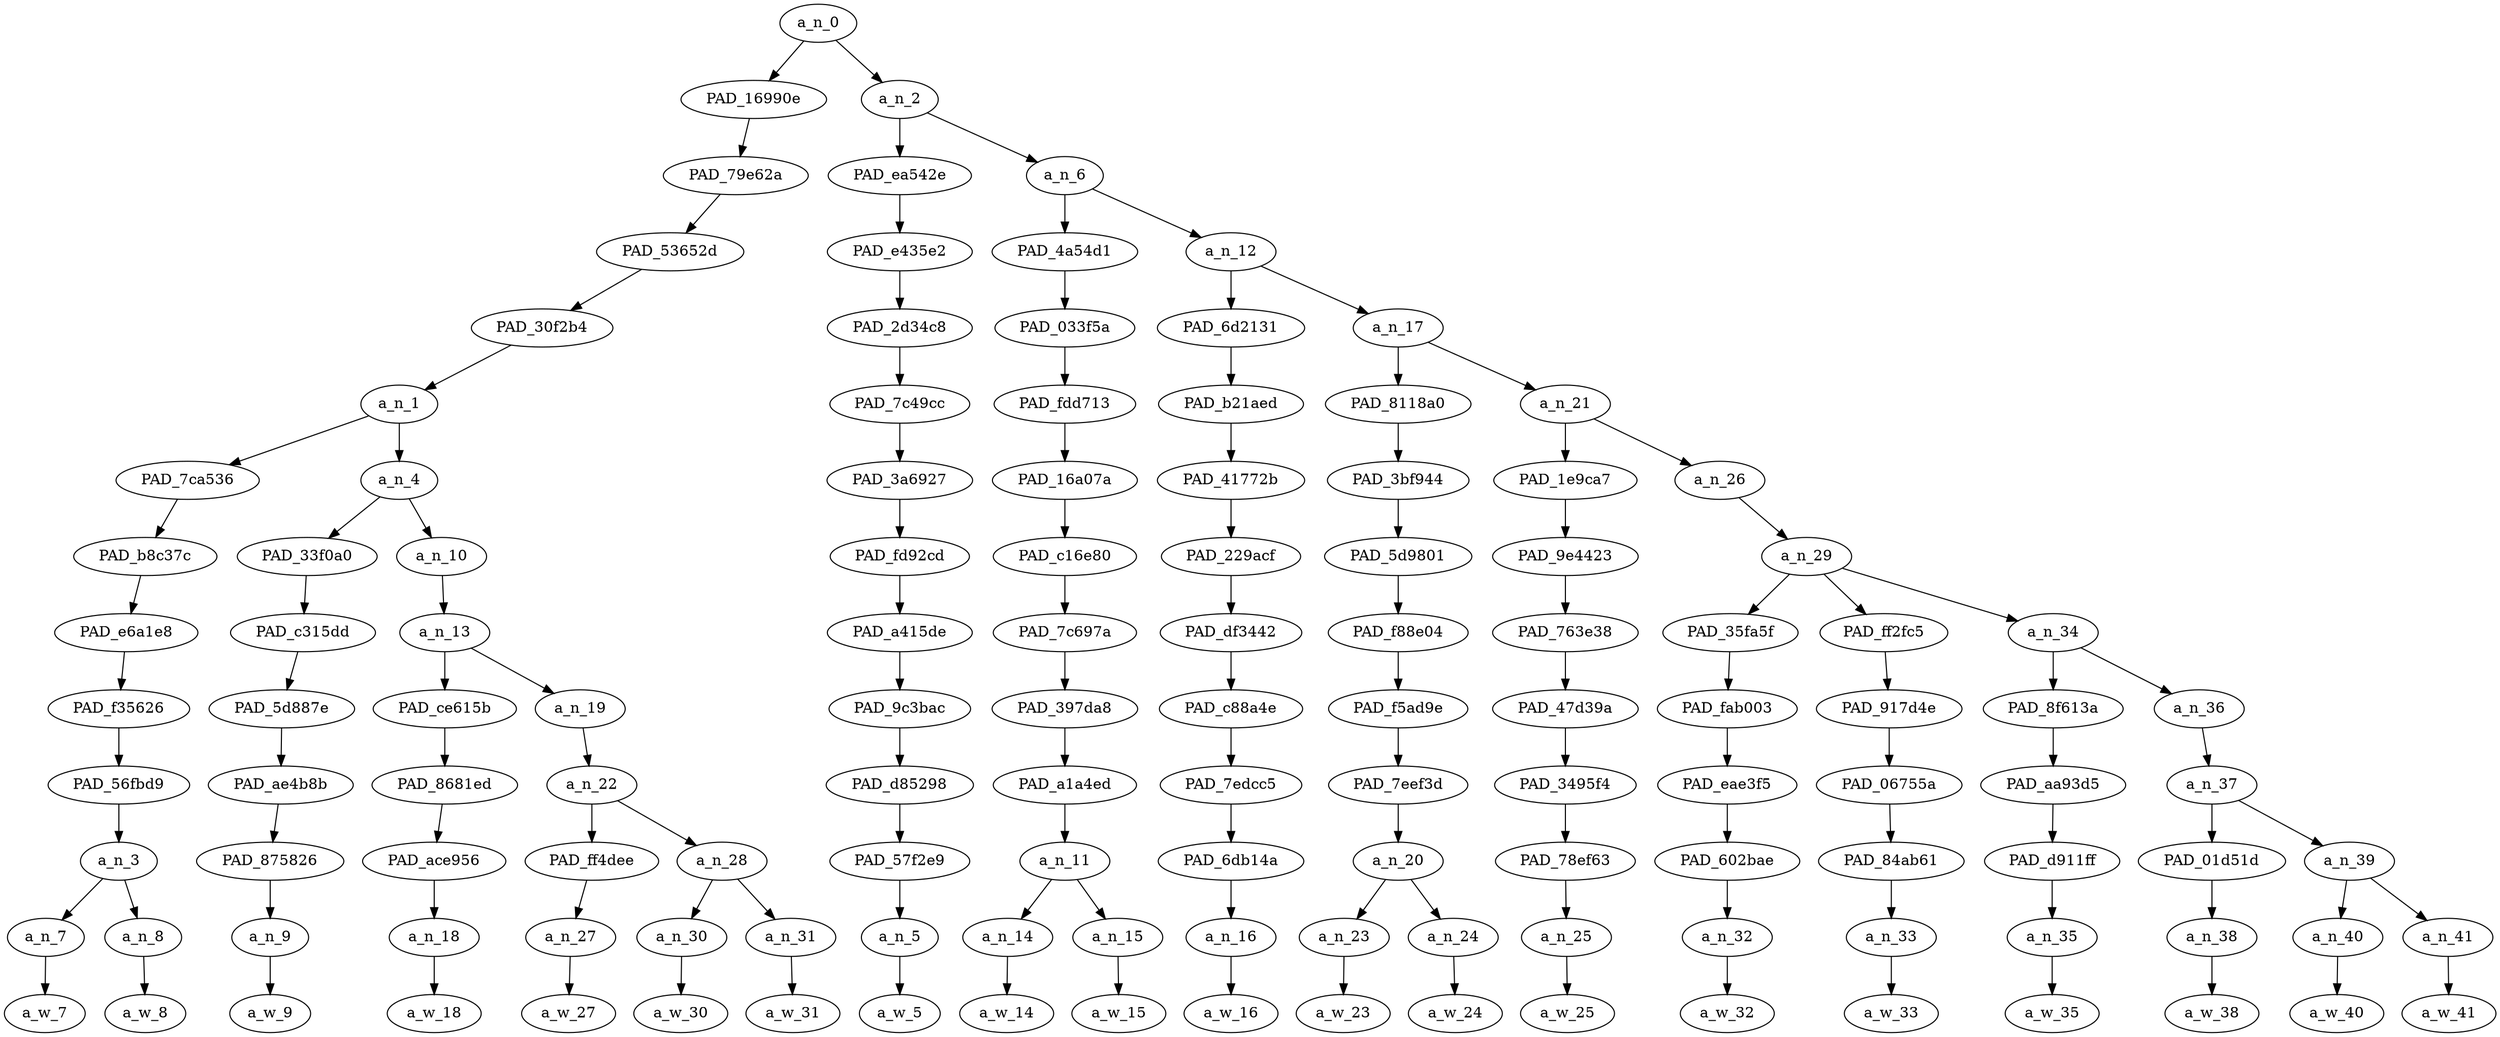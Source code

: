 strict digraph "" {
	a_n_0	[div_dir=1,
		index=0,
		level=13,
		pos="5.098307291666666,13!",
		text_span="[0, 1, 2, 3, 4, 5, 6, 7, 8, 9, 10, 11, 12, 13, 14, 15, 16, 17, 18, 19]",
		value=1.00000001];
	PAD_16990e	[div_dir=-1,
		index=0,
		level=12,
		pos="1.71875,12!",
		text_span="[0, 1, 2, 3, 4, 5, 6]",
		value=0.41708393];
	a_n_0 -> PAD_16990e;
	a_n_2	[div_dir=1,
		index=1,
		level=12,
		pos="8.477864583333332,12!",
		text_span="[7, 8, 9, 10, 11, 12, 13, 14, 15, 16, 17, 18, 19]",
		value=0.58281427];
	a_n_0 -> a_n_2;
	PAD_79e62a	[div_dir=-1,
		index=0,
		level=11,
		pos="1.71875,11!",
		text_span="[0, 1, 2, 3, 4, 5, 6]",
		value=0.41708393];
	PAD_16990e -> PAD_79e62a;
	PAD_53652d	[div_dir=-1,
		index=0,
		level=10,
		pos="1.71875,10!",
		text_span="[0, 1, 2, 3, 4, 5, 6]",
		value=0.41708393];
	PAD_79e62a -> PAD_53652d;
	PAD_30f2b4	[div_dir=-1,
		index=0,
		level=9,
		pos="1.71875,9!",
		text_span="[0, 1, 2, 3, 4, 5, 6]",
		value=0.41708393];
	PAD_53652d -> PAD_30f2b4;
	a_n_1	[div_dir=-1,
		index=0,
		level=8,
		pos="1.71875,8!",
		text_span="[0, 1, 2, 3, 4, 5, 6]",
		value=0.41708393];
	PAD_30f2b4 -> a_n_1;
	PAD_7ca536	[div_dir=-1,
		index=0,
		level=7,
		pos="0.5,7!",
		text_span="[0, 1]",
		value=0.14151416];
	a_n_1 -> PAD_7ca536;
	a_n_4	[div_dir=1,
		index=1,
		level=7,
		pos="2.9375,7!",
		text_span="[2, 3, 4, 5, 6]",
		value=0.27553964];
	a_n_1 -> a_n_4;
	PAD_b8c37c	[div_dir=-1,
		index=0,
		level=6,
		pos="0.5,6!",
		text_span="[0, 1]",
		value=0.14151416];
	PAD_7ca536 -> PAD_b8c37c;
	PAD_e6a1e8	[div_dir=-1,
		index=0,
		level=5,
		pos="0.5,5!",
		text_span="[0, 1]",
		value=0.14151416];
	PAD_b8c37c -> PAD_e6a1e8;
	PAD_f35626	[div_dir=-1,
		index=0,
		level=4,
		pos="0.5,4!",
		text_span="[0, 1]",
		value=0.14151416];
	PAD_e6a1e8 -> PAD_f35626;
	PAD_56fbd9	[div_dir=-1,
		index=0,
		level=3,
		pos="0.5,3!",
		text_span="[0, 1]",
		value=0.14151416];
	PAD_f35626 -> PAD_56fbd9;
	a_n_3	[div_dir=-1,
		index=0,
		level=2,
		pos="0.5,2!",
		text_span="[0, 1]",
		value=0.14151416];
	PAD_56fbd9 -> a_n_3;
	a_n_7	[div_dir=-1,
		index=0,
		level=1,
		pos="0.0,1!",
		text_span="[0]",
		value=0.06854107];
	a_n_3 -> a_n_7;
	a_n_8	[div_dir=1,
		index=1,
		level=1,
		pos="1.0,1!",
		text_span="[1]",
		value=0.07263801];
	a_n_3 -> a_n_8;
	a_w_7	[div_dir=0,
		index=0,
		level=0,
		pos="0,0!",
		text_span="[0]",
		value=all];
	a_n_7 -> a_w_7;
	a_w_8	[div_dir=0,
		index=1,
		level=0,
		pos="1,0!",
		text_span="[1]",
		value=women];
	a_n_8 -> a_w_8;
	PAD_33f0a0	[div_dir=-1,
		index=1,
		level=6,
		pos="2.0,6!",
		text_span="[2]",
		value=0.04405758];
	a_n_4 -> PAD_33f0a0;
	a_n_10	[div_dir=1,
		index=2,
		level=6,
		pos="3.875,6!",
		text_span="[3, 4, 5, 6]",
		value=0.23130090];
	a_n_4 -> a_n_10;
	PAD_c315dd	[div_dir=-1,
		index=1,
		level=5,
		pos="2.0,5!",
		text_span="[2]",
		value=0.04405758];
	PAD_33f0a0 -> PAD_c315dd;
	PAD_5d887e	[div_dir=-1,
		index=1,
		level=4,
		pos="2.0,4!",
		text_span="[2]",
		value=0.04405758];
	PAD_c315dd -> PAD_5d887e;
	PAD_ae4b8b	[div_dir=-1,
		index=1,
		level=3,
		pos="2.0,3!",
		text_span="[2]",
		value=0.04405758];
	PAD_5d887e -> PAD_ae4b8b;
	PAD_875826	[div_dir=-1,
		index=1,
		level=2,
		pos="2.0,2!",
		text_span="[2]",
		value=0.04405758];
	PAD_ae4b8b -> PAD_875826;
	a_n_9	[div_dir=-1,
		index=2,
		level=1,
		pos="2.0,1!",
		text_span="[2]",
		value=0.04405758];
	PAD_875826 -> a_n_9;
	a_w_9	[div_dir=0,
		index=2,
		level=0,
		pos="2,0!",
		text_span="[2]",
		value=who];
	a_n_9 -> a_w_9;
	a_n_13	[div_dir=1,
		index=2,
		level=5,
		pos="3.875,5!",
		text_span="[3, 4, 5, 6]",
		value=0.23104297];
	a_n_10 -> a_n_13;
	PAD_ce615b	[div_dir=-1,
		index=2,
		level=4,
		pos="3.0,4!",
		text_span="[3]",
		value=0.05098487];
	a_n_13 -> PAD_ce615b;
	a_n_19	[div_dir=1,
		index=3,
		level=4,
		pos="4.75,4!",
		text_span="[4, 5, 6]",
		value=0.17980017];
	a_n_13 -> a_n_19;
	PAD_8681ed	[div_dir=-1,
		index=2,
		level=3,
		pos="3.0,3!",
		text_span="[3]",
		value=0.05098487];
	PAD_ce615b -> PAD_8681ed;
	PAD_ace956	[div_dir=-1,
		index=2,
		level=2,
		pos="3.0,2!",
		text_span="[3]",
		value=0.05098487];
	PAD_8681ed -> PAD_ace956;
	a_n_18	[div_dir=-1,
		index=3,
		level=1,
		pos="3.0,1!",
		text_span="[3]",
		value=0.05098487];
	PAD_ace956 -> a_n_18;
	a_w_18	[div_dir=0,
		index=3,
		level=0,
		pos="3,0!",
		text_span="[3]",
		value=want];
	a_n_18 -> a_w_18;
	a_n_22	[div_dir=1,
		index=3,
		level=3,
		pos="4.75,3!",
		text_span="[4, 5, 6]",
		value=0.17941140];
	a_n_19 -> a_n_22;
	PAD_ff4dee	[div_dir=1,
		index=3,
		level=2,
		pos="4.0,2!",
		text_span="[4]",
		value=0.02978137];
	a_n_22 -> PAD_ff4dee;
	a_n_28	[div_dir=1,
		index=4,
		level=2,
		pos="5.5,2!",
		text_span="[5, 6]",
		value=0.14924125];
	a_n_22 -> a_n_28;
	a_n_27	[div_dir=1,
		index=4,
		level=1,
		pos="4.0,1!",
		text_span="[4]",
		value=0.02978137];
	PAD_ff4dee -> a_n_27;
	a_w_27	[div_dir=0,
		index=4,
		level=0,
		pos="4,0!",
		text_span="[4]",
		value=to];
	a_n_27 -> a_w_27;
	a_n_30	[div_dir=1,
		index=5,
		level=1,
		pos="5.0,1!",
		text_span="[5]",
		value=0.06053363];
	a_n_28 -> a_n_30;
	a_n_31	[div_dir=1,
		index=6,
		level=1,
		pos="6.0,1!",
		text_span="[6]",
		value=0.08823394];
	a_n_28 -> a_n_31;
	a_w_30	[div_dir=0,
		index=5,
		level=0,
		pos="5,0!",
		text_span="[5]",
		value=have];
	a_n_30 -> a_w_30;
	a_w_31	[div_dir=0,
		index=6,
		level=0,
		pos="6,0!",
		text_span="[6]",
		value=kids];
	a_n_31 -> a_w_31;
	PAD_ea542e	[div_dir=-1,
		index=1,
		level=11,
		pos="7.0,11!",
		text_span="[7]",
		value=0.04626577];
	a_n_2 -> PAD_ea542e;
	a_n_6	[div_dir=1,
		index=2,
		level=11,
		pos="9.955729166666666,11!",
		text_span="[8, 9, 10, 11, 12, 13, 14, 15, 16, 17, 18, 19]",
		value=0.53640089];
	a_n_2 -> a_n_6;
	PAD_e435e2	[div_dir=-1,
		index=1,
		level=10,
		pos="7.0,10!",
		text_span="[7]",
		value=0.04626577];
	PAD_ea542e -> PAD_e435e2;
	PAD_2d34c8	[div_dir=-1,
		index=1,
		level=9,
		pos="7.0,9!",
		text_span="[7]",
		value=0.04626577];
	PAD_e435e2 -> PAD_2d34c8;
	PAD_7c49cc	[div_dir=-1,
		index=1,
		level=8,
		pos="7.0,8!",
		text_span="[7]",
		value=0.04626577];
	PAD_2d34c8 -> PAD_7c49cc;
	PAD_3a6927	[div_dir=-1,
		index=2,
		level=7,
		pos="7.0,7!",
		text_span="[7]",
		value=0.04626577];
	PAD_7c49cc -> PAD_3a6927;
	PAD_fd92cd	[div_dir=-1,
		index=3,
		level=6,
		pos="7.0,6!",
		text_span="[7]",
		value=0.04626577];
	PAD_3a6927 -> PAD_fd92cd;
	PAD_a415de	[div_dir=-1,
		index=3,
		level=5,
		pos="7.0,5!",
		text_span="[7]",
		value=0.04626577];
	PAD_fd92cd -> PAD_a415de;
	PAD_9c3bac	[div_dir=-1,
		index=4,
		level=4,
		pos="7.0,4!",
		text_span="[7]",
		value=0.04626577];
	PAD_a415de -> PAD_9c3bac;
	PAD_d85298	[div_dir=-1,
		index=4,
		level=3,
		pos="7.0,3!",
		text_span="[7]",
		value=0.04626577];
	PAD_9c3bac -> PAD_d85298;
	PAD_57f2e9	[div_dir=-1,
		index=5,
		level=2,
		pos="7.0,2!",
		text_span="[7]",
		value=0.04626577];
	PAD_d85298 -> PAD_57f2e9;
	a_n_5	[div_dir=-1,
		index=7,
		level=1,
		pos="7.0,1!",
		text_span="[7]",
		value=0.04626577];
	PAD_57f2e9 -> a_n_5;
	a_w_5	[div_dir=0,
		index=7,
		level=0,
		pos="7,0!",
		text_span="[7]",
		value=are];
	a_n_5 -> a_w_5;
	PAD_4a54d1	[div_dir=1,
		index=2,
		level=10,
		pos="8.5,10!",
		text_span="[8, 9]",
		value=0.12705875];
	a_n_6 -> PAD_4a54d1;
	a_n_12	[div_dir=1,
		index=3,
		level=10,
		pos="11.411458333333332,10!",
		text_span="[10, 11, 12, 13, 14, 15, 16, 17, 18, 19]",
		value=0.40912676];
	a_n_6 -> a_n_12;
	PAD_033f5a	[div_dir=1,
		index=2,
		level=9,
		pos="8.5,9!",
		text_span="[8, 9]",
		value=0.12705875];
	PAD_4a54d1 -> PAD_033f5a;
	PAD_fdd713	[div_dir=1,
		index=2,
		level=8,
		pos="8.5,8!",
		text_span="[8, 9]",
		value=0.12705875];
	PAD_033f5a -> PAD_fdd713;
	PAD_16a07a	[div_dir=1,
		index=3,
		level=7,
		pos="8.5,7!",
		text_span="[8, 9]",
		value=0.12705875];
	PAD_fdd713 -> PAD_16a07a;
	PAD_c16e80	[div_dir=1,
		index=4,
		level=6,
		pos="8.5,6!",
		text_span="[8, 9]",
		value=0.12705875];
	PAD_16a07a -> PAD_c16e80;
	PAD_7c697a	[div_dir=1,
		index=4,
		level=5,
		pos="8.5,5!",
		text_span="[8, 9]",
		value=0.12705875];
	PAD_c16e80 -> PAD_7c697a;
	PAD_397da8	[div_dir=1,
		index=5,
		level=4,
		pos="8.5,4!",
		text_span="[8, 9]",
		value=0.12705875];
	PAD_7c697a -> PAD_397da8;
	PAD_a1a4ed	[div_dir=1,
		index=5,
		level=3,
		pos="8.5,3!",
		text_span="[8, 9]",
		value=0.12705875];
	PAD_397da8 -> PAD_a1a4ed;
	a_n_11	[div_dir=1,
		index=6,
		level=2,
		pos="8.5,2!",
		text_span="[8, 9]",
		value=0.12705875];
	PAD_a1a4ed -> a_n_11;
	a_n_14	[div_dir=1,
		index=8,
		level=1,
		pos="8.0,1!",
		text_span="[8]",
		value=0.04105940];
	a_n_11 -> a_n_14;
	a_n_15	[div_dir=1,
		index=9,
		level=1,
		pos="9.0,1!",
		text_span="[9]",
		value=0.08573386];
	a_n_11 -> a_n_15;
	a_w_14	[div_dir=0,
		index=8,
		level=0,
		pos="8,0!",
		text_span="[8]",
		value=more];
	a_n_14 -> a_w_14;
	a_w_15	[div_dir=0,
		index=9,
		level=0,
		pos="9,0!",
		text_span="[9]",
		value=beautiful];
	a_n_15 -> a_w_15;
	PAD_6d2131	[div_dir=1,
		index=3,
		level=9,
		pos="10.0,9!",
		text_span="[10]",
		value=0.03849702];
	a_n_12 -> PAD_6d2131;
	a_n_17	[div_dir=1,
		index=4,
		level=9,
		pos="12.822916666666666,9!",
		text_span="[11, 12, 13, 14, 15, 16, 17, 18, 19]",
		value=0.37050997];
	a_n_12 -> a_n_17;
	PAD_b21aed	[div_dir=1,
		index=3,
		level=8,
		pos="10.0,8!",
		text_span="[10]",
		value=0.03849702];
	PAD_6d2131 -> PAD_b21aed;
	PAD_41772b	[div_dir=1,
		index=4,
		level=7,
		pos="10.0,7!",
		text_span="[10]",
		value=0.03849702];
	PAD_b21aed -> PAD_41772b;
	PAD_229acf	[div_dir=1,
		index=5,
		level=6,
		pos="10.0,6!",
		text_span="[10]",
		value=0.03849702];
	PAD_41772b -> PAD_229acf;
	PAD_df3442	[div_dir=1,
		index=5,
		level=5,
		pos="10.0,5!",
		text_span="[10]",
		value=0.03849702];
	PAD_229acf -> PAD_df3442;
	PAD_c88a4e	[div_dir=1,
		index=6,
		level=4,
		pos="10.0,4!",
		text_span="[10]",
		value=0.03849702];
	PAD_df3442 -> PAD_c88a4e;
	PAD_7edcc5	[div_dir=1,
		index=6,
		level=3,
		pos="10.0,3!",
		text_span="[10]",
		value=0.03849702];
	PAD_c88a4e -> PAD_7edcc5;
	PAD_6db14a	[div_dir=1,
		index=7,
		level=2,
		pos="10.0,2!",
		text_span="[10]",
		value=0.03849702];
	PAD_7edcc5 -> PAD_6db14a;
	a_n_16	[div_dir=1,
		index=10,
		level=1,
		pos="10.0,1!",
		text_span="[10]",
		value=0.03849702];
	PAD_6db14a -> a_n_16;
	a_w_16	[div_dir=0,
		index=10,
		level=0,
		pos="10,0!",
		text_span="[10]",
		value=than];
	a_n_16 -> a_w_16;
	PAD_8118a0	[div_dir=-1,
		index=4,
		level=8,
		pos="11.5,8!",
		text_span="[11, 12]",
		value=0.11031560];
	a_n_17 -> PAD_8118a0;
	a_n_21	[div_dir=1,
		index=5,
		level=8,
		pos="14.145833333333332,8!",
		text_span="[13, 14, 15, 16, 17, 18, 19]",
		value=0.26010796];
	a_n_17 -> a_n_21;
	PAD_3bf944	[div_dir=-1,
		index=5,
		level=7,
		pos="11.5,7!",
		text_span="[11, 12]",
		value=0.11031560];
	PAD_8118a0 -> PAD_3bf944;
	PAD_5d9801	[div_dir=-1,
		index=6,
		level=6,
		pos="11.5,6!",
		text_span="[11, 12]",
		value=0.11031560];
	PAD_3bf944 -> PAD_5d9801;
	PAD_f88e04	[div_dir=-1,
		index=6,
		level=5,
		pos="11.5,5!",
		text_span="[11, 12]",
		value=0.11031560];
	PAD_5d9801 -> PAD_f88e04;
	PAD_f5ad9e	[div_dir=-1,
		index=7,
		level=4,
		pos="11.5,4!",
		text_span="[11, 12]",
		value=0.11031560];
	PAD_f88e04 -> PAD_f5ad9e;
	PAD_7eef3d	[div_dir=-1,
		index=7,
		level=3,
		pos="11.5,3!",
		text_span="[11, 12]",
		value=0.11031560];
	PAD_f5ad9e -> PAD_7eef3d;
	a_n_20	[div_dir=-1,
		index=8,
		level=2,
		pos="11.5,2!",
		text_span="[11, 12]",
		value=0.11031560];
	PAD_7eef3d -> a_n_20;
	a_n_23	[div_dir=1,
		index=11,
		level=1,
		pos="11.0,1!",
		text_span="[11]",
		value=0.04205489];
	a_n_20 -> a_n_23;
	a_n_24	[div_dir=-1,
		index=12,
		level=1,
		pos="12.0,1!",
		text_span="[12]",
		value=0.06823086];
	a_n_20 -> a_n_24;
	a_w_23	[div_dir=0,
		index=11,
		level=0,
		pos="11,0!",
		text_span="[11]",
		value=all1];
	a_n_23 -> a_w_23;
	a_w_24	[div_dir=0,
		index=12,
		level=0,
		pos="12,0!",
		text_span="[12]",
		value=women1];
	a_n_24 -> a_w_24;
	PAD_1e9ca7	[div_dir=1,
		index=6,
		level=7,
		pos="13.0,7!",
		text_span="[13]",
		value=0.03442872];
	a_n_21 -> PAD_1e9ca7;
	a_n_26	[div_dir=1,
		index=7,
		level=7,
		pos="15.291666666666666,7!",
		text_span="[14, 15, 16, 17, 18, 19]",
		value=0.22556463];
	a_n_21 -> a_n_26;
	PAD_9e4423	[div_dir=1,
		index=7,
		level=6,
		pos="13.0,6!",
		text_span="[13]",
		value=0.03442872];
	PAD_1e9ca7 -> PAD_9e4423;
	PAD_763e38	[div_dir=1,
		index=7,
		level=5,
		pos="13.0,5!",
		text_span="[13]",
		value=0.03442872];
	PAD_9e4423 -> PAD_763e38;
	PAD_47d39a	[div_dir=1,
		index=8,
		level=4,
		pos="13.0,4!",
		text_span="[13]",
		value=0.03442872];
	PAD_763e38 -> PAD_47d39a;
	PAD_3495f4	[div_dir=1,
		index=8,
		level=3,
		pos="13.0,3!",
		text_span="[13]",
		value=0.03442872];
	PAD_47d39a -> PAD_3495f4;
	PAD_78ef63	[div_dir=1,
		index=9,
		level=2,
		pos="13.0,2!",
		text_span="[13]",
		value=0.03442872];
	PAD_3495f4 -> PAD_78ef63;
	a_n_25	[div_dir=1,
		index=13,
		level=1,
		pos="13.0,1!",
		text_span="[13]",
		value=0.03442872];
	PAD_78ef63 -> a_n_25;
	a_w_25	[div_dir=0,
		index=13,
		level=0,
		pos="13,0!",
		text_span="[13]",
		value=who1];
	a_n_25 -> a_w_25;
	a_n_29	[div_dir=1,
		index=8,
		level=6,
		pos="15.291666666666666,6!",
		text_span="[14, 15, 16, 17, 18, 19]",
		value=0.22544566];
	a_n_26 -> a_n_29;
	PAD_35fa5f	[div_dir=-1,
		index=8,
		level=5,
		pos="14.0,5!",
		text_span="[14]",
		value=0.02767861];
	a_n_29 -> PAD_35fa5f;
	PAD_ff2fc5	[div_dir=1,
		index=9,
		level=5,
		pos="15.0,5!",
		text_span="[15]",
		value=0.02761034];
	a_n_29 -> PAD_ff2fc5;
	a_n_34	[div_dir=1,
		index=10,
		level=5,
		pos="16.875,5!",
		text_span="[16, 17, 18, 19]",
		value=0.17003773];
	a_n_29 -> a_n_34;
	PAD_fab003	[div_dir=-1,
		index=9,
		level=4,
		pos="14.0,4!",
		text_span="[14]",
		value=0.02767861];
	PAD_35fa5f -> PAD_fab003;
	PAD_eae3f5	[div_dir=-1,
		index=9,
		level=3,
		pos="14.0,3!",
		text_span="[14]",
		value=0.02767861];
	PAD_fab003 -> PAD_eae3f5;
	PAD_602bae	[div_dir=-1,
		index=10,
		level=2,
		pos="14.0,2!",
		text_span="[14]",
		value=0.02767861];
	PAD_eae3f5 -> PAD_602bae;
	a_n_32	[div_dir=-1,
		index=14,
		level=1,
		pos="14.0,1!",
		text_span="[14]",
		value=0.02767861];
	PAD_602bae -> a_n_32;
	a_w_32	[div_dir=0,
		index=14,
		level=0,
		pos="14,0!",
		text_span="[14]",
		value=do];
	a_n_32 -> a_w_32;
	PAD_917d4e	[div_dir=1,
		index=10,
		level=4,
		pos="15.0,4!",
		text_span="[15]",
		value=0.02761034];
	PAD_ff2fc5 -> PAD_917d4e;
	PAD_06755a	[div_dir=1,
		index=10,
		level=3,
		pos="15.0,3!",
		text_span="[15]",
		value=0.02761034];
	PAD_917d4e -> PAD_06755a;
	PAD_84ab61	[div_dir=1,
		index=11,
		level=2,
		pos="15.0,2!",
		text_span="[15]",
		value=0.02761034];
	PAD_06755a -> PAD_84ab61;
	a_n_33	[div_dir=1,
		index=15,
		level=1,
		pos="15.0,1!",
		text_span="[15]",
		value=0.02761034];
	PAD_84ab61 -> a_n_33;
	a_w_33	[div_dir=0,
		index=15,
		level=0,
		pos="15,0!",
		text_span="[15]",
		value=not];
	a_n_33 -> a_w_33;
	PAD_8f613a	[div_dir=-1,
		index=11,
		level=4,
		pos="16.0,4!",
		text_span="[16]",
		value=0.03709051];
	a_n_34 -> PAD_8f613a;
	a_n_36	[div_dir=1,
		index=12,
		level=4,
		pos="17.75,4!",
		text_span="[17, 18, 19]",
		value=0.13280810];
	a_n_34 -> a_n_36;
	PAD_aa93d5	[div_dir=-1,
		index=11,
		level=3,
		pos="16.0,3!",
		text_span="[16]",
		value=0.03709051];
	PAD_8f613a -> PAD_aa93d5;
	PAD_d911ff	[div_dir=-1,
		index=12,
		level=2,
		pos="16.0,2!",
		text_span="[16]",
		value=0.03709051];
	PAD_aa93d5 -> PAD_d911ff;
	a_n_35	[div_dir=-1,
		index=16,
		level=1,
		pos="16.0,1!",
		text_span="[16]",
		value=0.03709051];
	PAD_d911ff -> a_n_35;
	a_w_35	[div_dir=0,
		index=16,
		level=0,
		pos="16,0!",
		text_span="[16]",
		value=want1];
	a_n_35 -> a_w_35;
	a_n_37	[div_dir=1,
		index=12,
		level=3,
		pos="17.75,3!",
		text_span="[17, 18, 19]",
		value=0.13264734];
	a_n_36 -> a_n_37;
	PAD_01d51d	[div_dir=1,
		index=13,
		level=2,
		pos="17.0,2!",
		text_span="[17]",
		value=0.02435394];
	a_n_37 -> PAD_01d51d;
	a_n_39	[div_dir=1,
		index=14,
		level=2,
		pos="18.5,2!",
		text_span="[18, 19]",
		value=0.10813265];
	a_n_37 -> a_n_39;
	a_n_38	[div_dir=1,
		index=17,
		level=1,
		pos="17.0,1!",
		text_span="[17]",
		value=0.02435394];
	PAD_01d51d -> a_n_38;
	a_w_38	[div_dir=0,
		index=17,
		level=0,
		pos="17,0!",
		text_span="[17]",
		value=to1];
	a_n_38 -> a_w_38;
	a_n_40	[div_dir=1,
		index=18,
		level=1,
		pos="18.0,1!",
		text_span="[18]",
		value=0.04394306];
	a_n_39 -> a_n_40;
	a_n_41	[div_dir=-1,
		index=19,
		level=1,
		pos="19.0,1!",
		text_span="[19]",
		value=0.06405686];
	a_n_39 -> a_n_41;
	a_w_40	[div_dir=0,
		index=18,
		level=0,
		pos="18,0!",
		text_span="[18]",
		value=have1];
	a_n_40 -> a_w_40;
	a_w_41	[div_dir=0,
		index=19,
		level=0,
		pos="19,0!",
		text_span="[19]",
		value=kids1];
	a_n_41 -> a_w_41;
}
